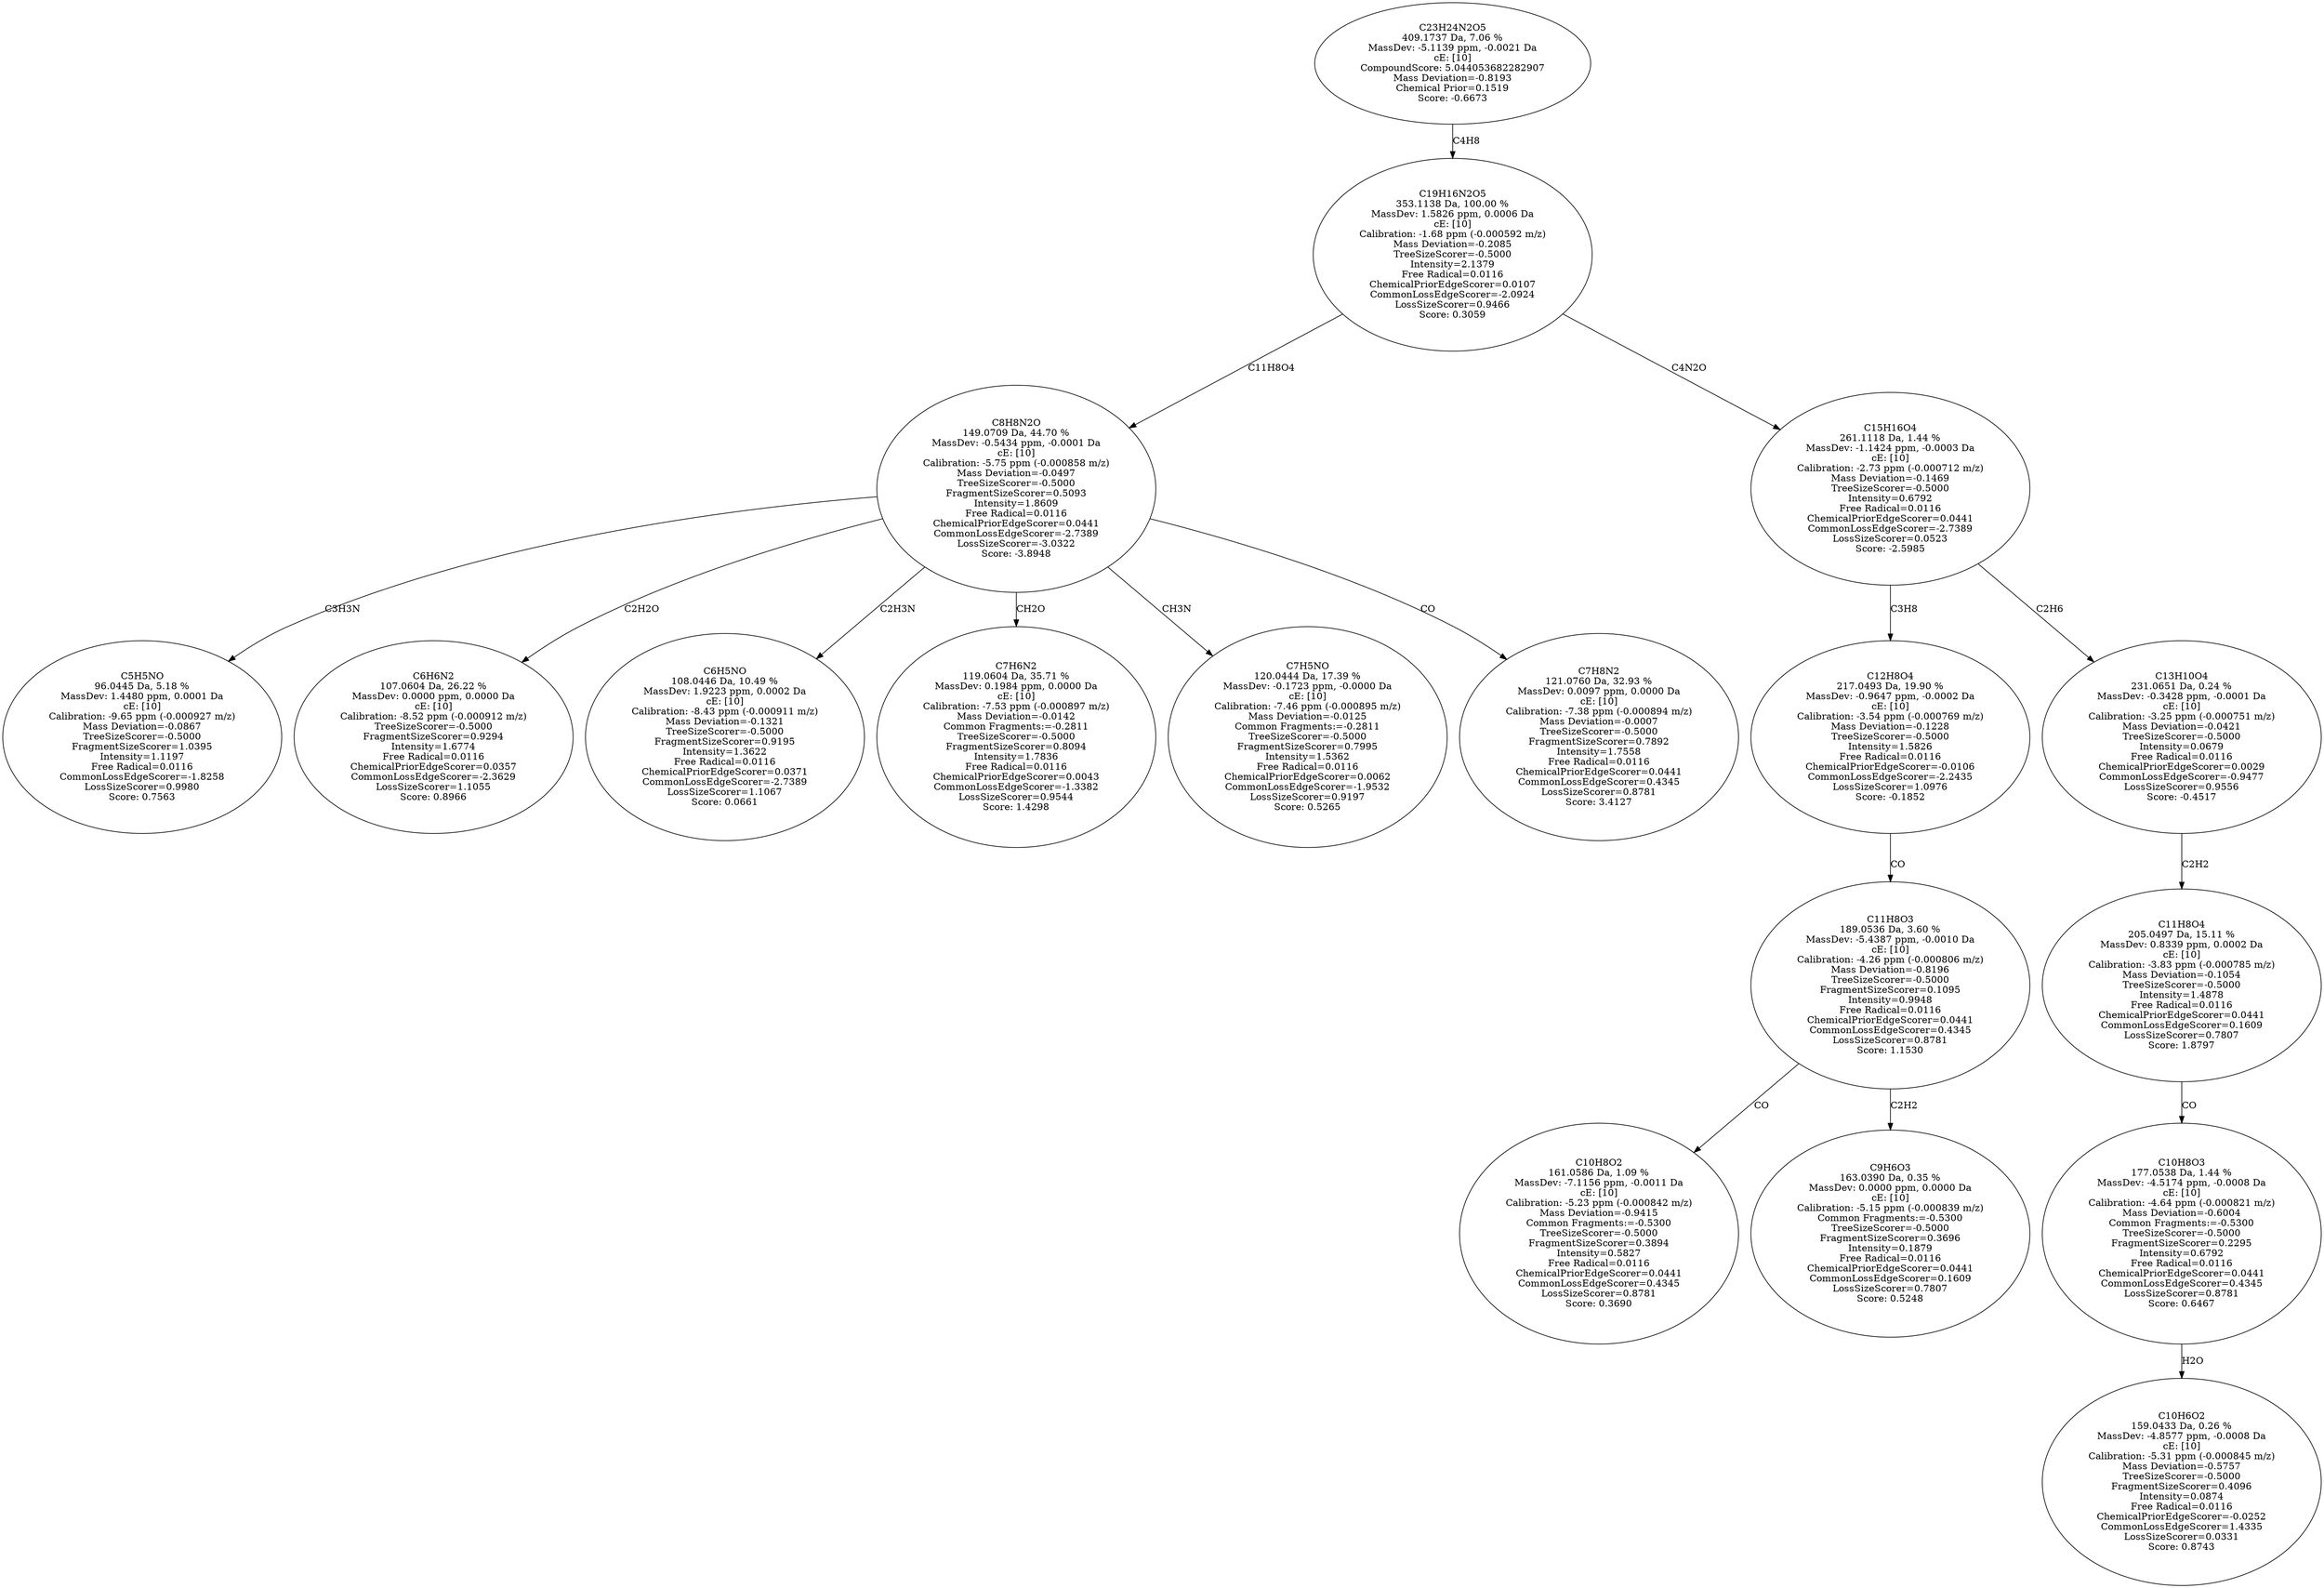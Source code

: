 strict digraph {
v1 [label="C5H5NO\n96.0445 Da, 5.18 %\nMassDev: 1.4480 ppm, 0.0001 Da\ncE: [10]\nCalibration: -9.65 ppm (-0.000927 m/z)\nMass Deviation=-0.0867\nTreeSizeScorer=-0.5000\nFragmentSizeScorer=1.0395\nIntensity=1.1197\nFree Radical=0.0116\nCommonLossEdgeScorer=-1.8258\nLossSizeScorer=0.9980\nScore: 0.7563"];
v2 [label="C6H6N2\n107.0604 Da, 26.22 %\nMassDev: 0.0000 ppm, 0.0000 Da\ncE: [10]\nCalibration: -8.52 ppm (-0.000912 m/z)\nTreeSizeScorer=-0.5000\nFragmentSizeScorer=0.9294\nIntensity=1.6774\nFree Radical=0.0116\nChemicalPriorEdgeScorer=0.0357\nCommonLossEdgeScorer=-2.3629\nLossSizeScorer=1.1055\nScore: 0.8966"];
v3 [label="C6H5NO\n108.0446 Da, 10.49 %\nMassDev: 1.9223 ppm, 0.0002 Da\ncE: [10]\nCalibration: -8.43 ppm (-0.000911 m/z)\nMass Deviation=-0.1321\nTreeSizeScorer=-0.5000\nFragmentSizeScorer=0.9195\nIntensity=1.3622\nFree Radical=0.0116\nChemicalPriorEdgeScorer=0.0371\nCommonLossEdgeScorer=-2.7389\nLossSizeScorer=1.1067\nScore: 0.0661"];
v4 [label="C7H6N2\n119.0604 Da, 35.71 %\nMassDev: 0.1984 ppm, 0.0000 Da\ncE: [10]\nCalibration: -7.53 ppm (-0.000897 m/z)\nMass Deviation=-0.0142\nCommon Fragments:=-0.2811\nTreeSizeScorer=-0.5000\nFragmentSizeScorer=0.8094\nIntensity=1.7836\nFree Radical=0.0116\nChemicalPriorEdgeScorer=0.0043\nCommonLossEdgeScorer=-1.3382\nLossSizeScorer=0.9544\nScore: 1.4298"];
v5 [label="C7H5NO\n120.0444 Da, 17.39 %\nMassDev: -0.1723 ppm, -0.0000 Da\ncE: [10]\nCalibration: -7.46 ppm (-0.000895 m/z)\nMass Deviation=-0.0125\nCommon Fragments:=-0.2811\nTreeSizeScorer=-0.5000\nFragmentSizeScorer=0.7995\nIntensity=1.5362\nFree Radical=0.0116\nChemicalPriorEdgeScorer=0.0062\nCommonLossEdgeScorer=-1.9532\nLossSizeScorer=0.9197\nScore: 0.5265"];
v6 [label="C7H8N2\n121.0760 Da, 32.93 %\nMassDev: 0.0097 ppm, 0.0000 Da\ncE: [10]\nCalibration: -7.38 ppm (-0.000894 m/z)\nMass Deviation=-0.0007\nTreeSizeScorer=-0.5000\nFragmentSizeScorer=0.7892\nIntensity=1.7558\nFree Radical=0.0116\nChemicalPriorEdgeScorer=0.0441\nCommonLossEdgeScorer=0.4345\nLossSizeScorer=0.8781\nScore: 3.4127"];
v7 [label="C8H8N2O\n149.0709 Da, 44.70 %\nMassDev: -0.5434 ppm, -0.0001 Da\ncE: [10]\nCalibration: -5.75 ppm (-0.000858 m/z)\nMass Deviation=-0.0497\nTreeSizeScorer=-0.5000\nFragmentSizeScorer=0.5093\nIntensity=1.8609\nFree Radical=0.0116\nChemicalPriorEdgeScorer=0.0441\nCommonLossEdgeScorer=-2.7389\nLossSizeScorer=-3.0322\nScore: -3.8948"];
v8 [label="C10H8O2\n161.0586 Da, 1.09 %\nMassDev: -7.1156 ppm, -0.0011 Da\ncE: [10]\nCalibration: -5.23 ppm (-0.000842 m/z)\nMass Deviation=-0.9415\nCommon Fragments:=-0.5300\nTreeSizeScorer=-0.5000\nFragmentSizeScorer=0.3894\nIntensity=0.5827\nFree Radical=0.0116\nChemicalPriorEdgeScorer=0.0441\nCommonLossEdgeScorer=0.4345\nLossSizeScorer=0.8781\nScore: 0.3690"];
v9 [label="C9H6O3\n163.0390 Da, 0.35 %\nMassDev: 0.0000 ppm, 0.0000 Da\ncE: [10]\nCalibration: -5.15 ppm (-0.000839 m/z)\nCommon Fragments:=-0.5300\nTreeSizeScorer=-0.5000\nFragmentSizeScorer=0.3696\nIntensity=0.1879\nFree Radical=0.0116\nChemicalPriorEdgeScorer=0.0441\nCommonLossEdgeScorer=0.1609\nLossSizeScorer=0.7807\nScore: 0.5248"];
v10 [label="C11H8O3\n189.0536 Da, 3.60 %\nMassDev: -5.4387 ppm, -0.0010 Da\ncE: [10]\nCalibration: -4.26 ppm (-0.000806 m/z)\nMass Deviation=-0.8196\nTreeSizeScorer=-0.5000\nFragmentSizeScorer=0.1095\nIntensity=0.9948\nFree Radical=0.0116\nChemicalPriorEdgeScorer=0.0441\nCommonLossEdgeScorer=0.4345\nLossSizeScorer=0.8781\nScore: 1.1530"];
v11 [label="C12H8O4\n217.0493 Da, 19.90 %\nMassDev: -0.9647 ppm, -0.0002 Da\ncE: [10]\nCalibration: -3.54 ppm (-0.000769 m/z)\nMass Deviation=-0.1228\nTreeSizeScorer=-0.5000\nIntensity=1.5826\nFree Radical=0.0116\nChemicalPriorEdgeScorer=-0.0106\nCommonLossEdgeScorer=-2.2435\nLossSizeScorer=1.0976\nScore: -0.1852"];
v12 [label="C10H6O2\n159.0433 Da, 0.26 %\nMassDev: -4.8577 ppm, -0.0008 Da\ncE: [10]\nCalibration: -5.31 ppm (-0.000845 m/z)\nMass Deviation=-0.5757\nTreeSizeScorer=-0.5000\nFragmentSizeScorer=0.4096\nIntensity=0.0874\nFree Radical=0.0116\nChemicalPriorEdgeScorer=-0.0252\nCommonLossEdgeScorer=1.4335\nLossSizeScorer=0.0331\nScore: 0.8743"];
v13 [label="C10H8O3\n177.0538 Da, 1.44 %\nMassDev: -4.5174 ppm, -0.0008 Da\ncE: [10]\nCalibration: -4.64 ppm (-0.000821 m/z)\nMass Deviation=-0.6004\nCommon Fragments:=-0.5300\nTreeSizeScorer=-0.5000\nFragmentSizeScorer=0.2295\nIntensity=0.6792\nFree Radical=0.0116\nChemicalPriorEdgeScorer=0.0441\nCommonLossEdgeScorer=0.4345\nLossSizeScorer=0.8781\nScore: 0.6467"];
v14 [label="C11H8O4\n205.0497 Da, 15.11 %\nMassDev: 0.8339 ppm, 0.0002 Da\ncE: [10]\nCalibration: -3.83 ppm (-0.000785 m/z)\nMass Deviation=-0.1054\nTreeSizeScorer=-0.5000\nIntensity=1.4878\nFree Radical=0.0116\nChemicalPriorEdgeScorer=0.0441\nCommonLossEdgeScorer=0.1609\nLossSizeScorer=0.7807\nScore: 1.8797"];
v15 [label="C13H10O4\n231.0651 Da, 0.24 %\nMassDev: -0.3428 ppm, -0.0001 Da\ncE: [10]\nCalibration: -3.25 ppm (-0.000751 m/z)\nMass Deviation=-0.0421\nTreeSizeScorer=-0.5000\nIntensity=0.0679\nFree Radical=0.0116\nChemicalPriorEdgeScorer=0.0029\nCommonLossEdgeScorer=-0.9477\nLossSizeScorer=0.9556\nScore: -0.4517"];
v16 [label="C15H16O4\n261.1118 Da, 1.44 %\nMassDev: -1.1424 ppm, -0.0003 Da\ncE: [10]\nCalibration: -2.73 ppm (-0.000712 m/z)\nMass Deviation=-0.1469\nTreeSizeScorer=-0.5000\nIntensity=0.6792\nFree Radical=0.0116\nChemicalPriorEdgeScorer=0.0441\nCommonLossEdgeScorer=-2.7389\nLossSizeScorer=0.0523\nScore: -2.5985"];
v17 [label="C19H16N2O5\n353.1138 Da, 100.00 %\nMassDev: 1.5826 ppm, 0.0006 Da\ncE: [10]\nCalibration: -1.68 ppm (-0.000592 m/z)\nMass Deviation=-0.2085\nTreeSizeScorer=-0.5000\nIntensity=2.1379\nFree Radical=0.0116\nChemicalPriorEdgeScorer=0.0107\nCommonLossEdgeScorer=-2.0924\nLossSizeScorer=0.9466\nScore: 0.3059"];
v18 [label="C23H24N2O5\n409.1737 Da, 7.06 %\nMassDev: -5.1139 ppm, -0.0021 Da\ncE: [10]\nCompoundScore: 5.044053682282907\nMass Deviation=-0.8193\nChemical Prior=0.1519\nScore: -0.6673"];
v7 -> v1 [label="C3H3N"];
v7 -> v2 [label="C2H2O"];
v7 -> v3 [label="C2H3N"];
v7 -> v4 [label="CH2O"];
v7 -> v5 [label="CH3N"];
v7 -> v6 [label="CO"];
v17 -> v7 [label="C11H8O4"];
v10 -> v8 [label="CO"];
v10 -> v9 [label="C2H2"];
v11 -> v10 [label="CO"];
v16 -> v11 [label="C3H8"];
v13 -> v12 [label="H2O"];
v14 -> v13 [label="CO"];
v15 -> v14 [label="C2H2"];
v16 -> v15 [label="C2H6"];
v17 -> v16 [label="C4N2O"];
v18 -> v17 [label="C4H8"];
}